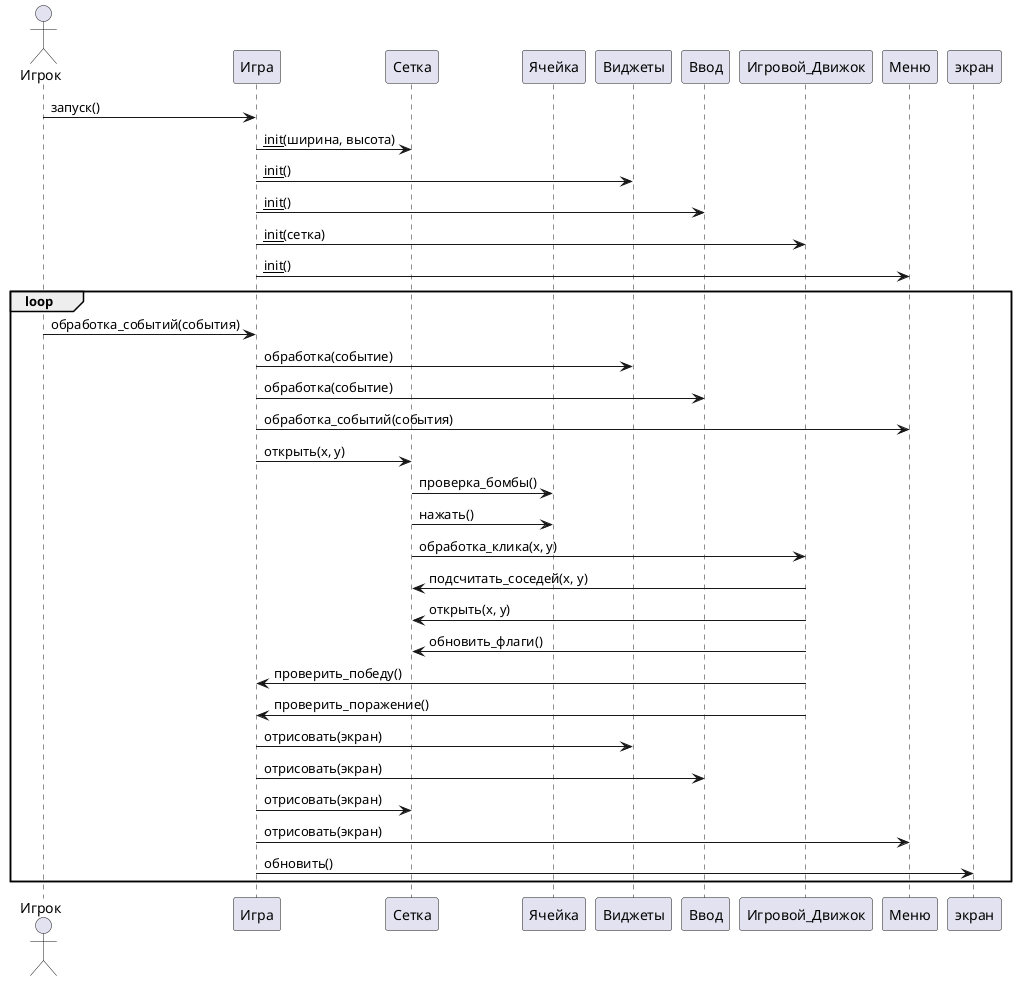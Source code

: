 @startuml

actor Игрок

participant Игра
participant Сетка
participant Ячейка
participant Виджеты
participant Ввод
participant Игровой_Движок
participant Меню

Игрок -> Игра : запуск()
Игра -> Сетка : __init__(ширина, высота)
Игра -> Виджеты : __init__()
Игра -> Ввод : __init__()
Игра -> Игровой_Движок : __init__(сетка)
Игра -> Меню : __init__()

loop
    Игрок -> Игра : обработка_событий(события)
    Игра -> Виджеты : обработка(событие)
    Игра -> Ввод : обработка(событие)
    Игра -> Меню : обработка_событий(события)

    Игра -> Сетка : открыть(x, y)
    Сетка -> Ячейка : проверка_бомбы()
    Сетка -> Ячейка : нажать()
    Сетка -> Игровой_Движок : обработка_клика(x, y)
    Игровой_Движок -> Сетка : подсчитать_соседей(x, y)
    Игровой_Движок -> Сетка : открыть(x, y)
    Игровой_Движок -> Сетка : обновить_флаги()
    Игровой_Движок -> Игра : проверить_победу()
    Игровой_Движок -> Игра : проверить_поражение()

    Игра -> Виджеты : отрисовать(экран)
    Игра -> Ввод : отрисовать(экран)
    Игра -> Сетка : отрисовать(экран)
    Игра -> Меню : отрисовать(экран)
    Игра -> экран : обновить()
end

@enduml
